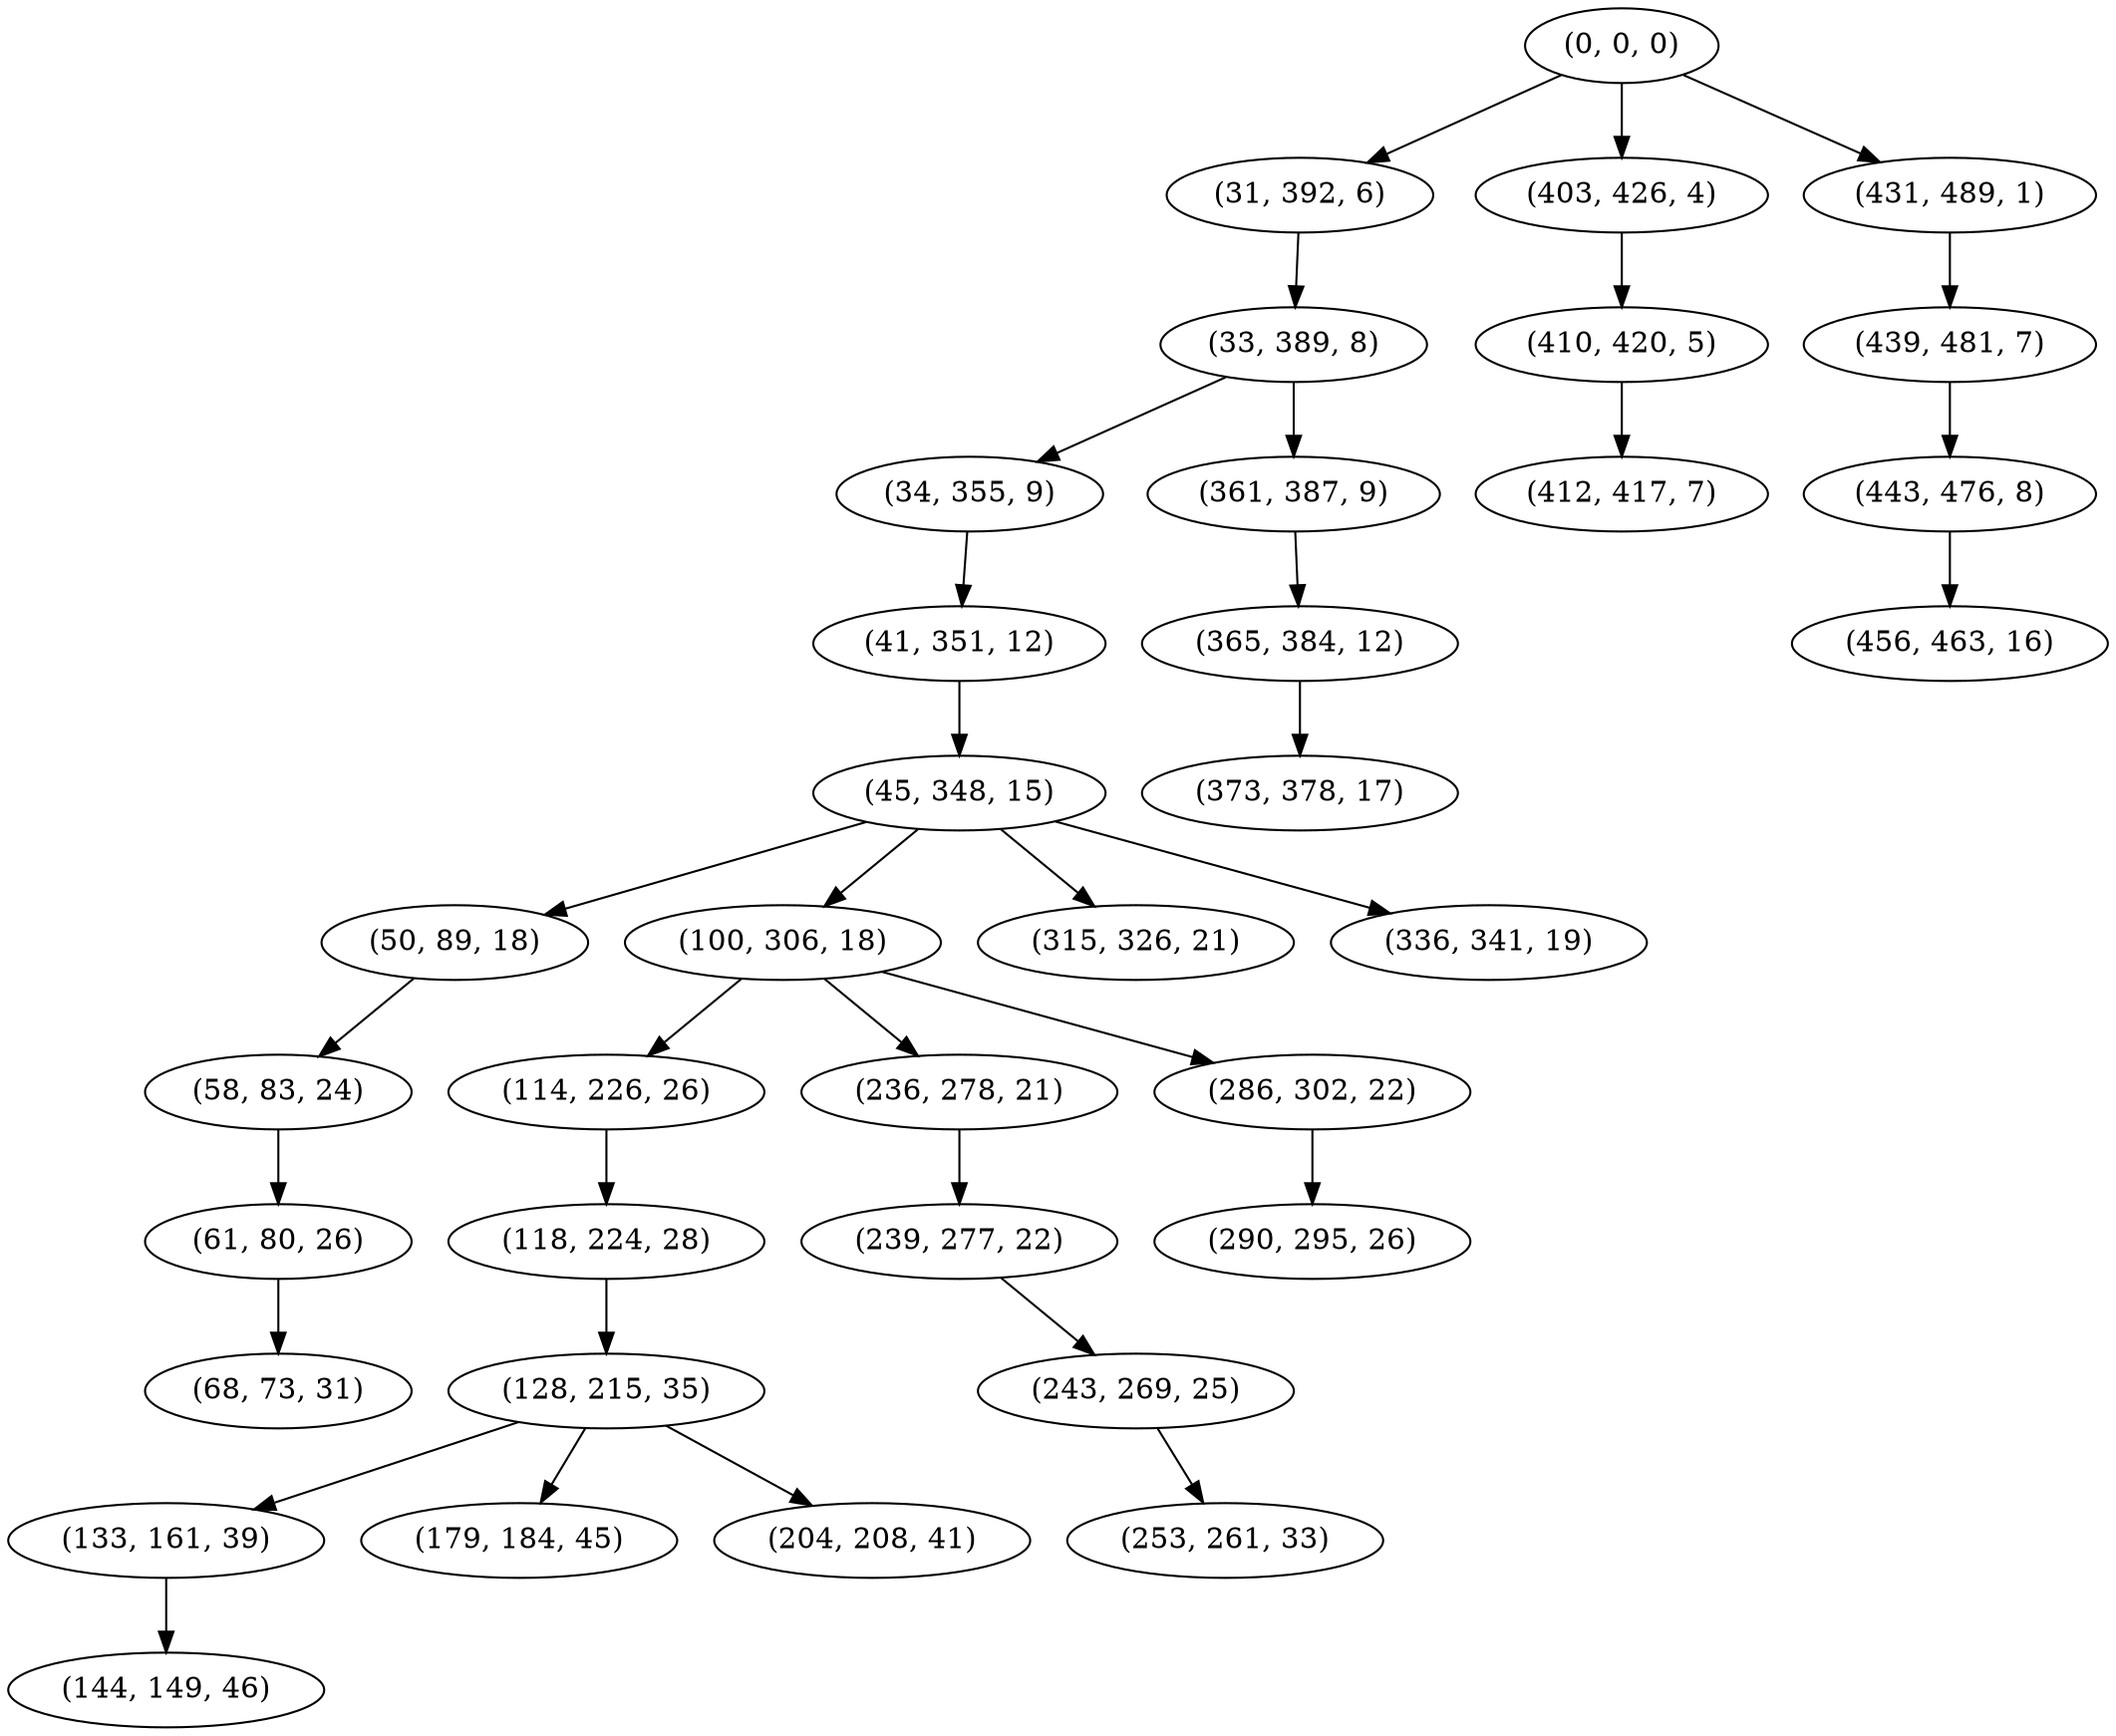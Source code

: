digraph tree {
    "(0, 0, 0)";
    "(31, 392, 6)";
    "(33, 389, 8)";
    "(34, 355, 9)";
    "(41, 351, 12)";
    "(45, 348, 15)";
    "(50, 89, 18)";
    "(58, 83, 24)";
    "(61, 80, 26)";
    "(68, 73, 31)";
    "(100, 306, 18)";
    "(114, 226, 26)";
    "(118, 224, 28)";
    "(128, 215, 35)";
    "(133, 161, 39)";
    "(144, 149, 46)";
    "(179, 184, 45)";
    "(204, 208, 41)";
    "(236, 278, 21)";
    "(239, 277, 22)";
    "(243, 269, 25)";
    "(253, 261, 33)";
    "(286, 302, 22)";
    "(290, 295, 26)";
    "(315, 326, 21)";
    "(336, 341, 19)";
    "(361, 387, 9)";
    "(365, 384, 12)";
    "(373, 378, 17)";
    "(403, 426, 4)";
    "(410, 420, 5)";
    "(412, 417, 7)";
    "(431, 489, 1)";
    "(439, 481, 7)";
    "(443, 476, 8)";
    "(456, 463, 16)";
    "(0, 0, 0)" -> "(31, 392, 6)";
    "(0, 0, 0)" -> "(403, 426, 4)";
    "(0, 0, 0)" -> "(431, 489, 1)";
    "(31, 392, 6)" -> "(33, 389, 8)";
    "(33, 389, 8)" -> "(34, 355, 9)";
    "(33, 389, 8)" -> "(361, 387, 9)";
    "(34, 355, 9)" -> "(41, 351, 12)";
    "(41, 351, 12)" -> "(45, 348, 15)";
    "(45, 348, 15)" -> "(50, 89, 18)";
    "(45, 348, 15)" -> "(100, 306, 18)";
    "(45, 348, 15)" -> "(315, 326, 21)";
    "(45, 348, 15)" -> "(336, 341, 19)";
    "(50, 89, 18)" -> "(58, 83, 24)";
    "(58, 83, 24)" -> "(61, 80, 26)";
    "(61, 80, 26)" -> "(68, 73, 31)";
    "(100, 306, 18)" -> "(114, 226, 26)";
    "(100, 306, 18)" -> "(236, 278, 21)";
    "(100, 306, 18)" -> "(286, 302, 22)";
    "(114, 226, 26)" -> "(118, 224, 28)";
    "(118, 224, 28)" -> "(128, 215, 35)";
    "(128, 215, 35)" -> "(133, 161, 39)";
    "(128, 215, 35)" -> "(179, 184, 45)";
    "(128, 215, 35)" -> "(204, 208, 41)";
    "(133, 161, 39)" -> "(144, 149, 46)";
    "(236, 278, 21)" -> "(239, 277, 22)";
    "(239, 277, 22)" -> "(243, 269, 25)";
    "(243, 269, 25)" -> "(253, 261, 33)";
    "(286, 302, 22)" -> "(290, 295, 26)";
    "(361, 387, 9)" -> "(365, 384, 12)";
    "(365, 384, 12)" -> "(373, 378, 17)";
    "(403, 426, 4)" -> "(410, 420, 5)";
    "(410, 420, 5)" -> "(412, 417, 7)";
    "(431, 489, 1)" -> "(439, 481, 7)";
    "(439, 481, 7)" -> "(443, 476, 8)";
    "(443, 476, 8)" -> "(456, 463, 16)";
}
